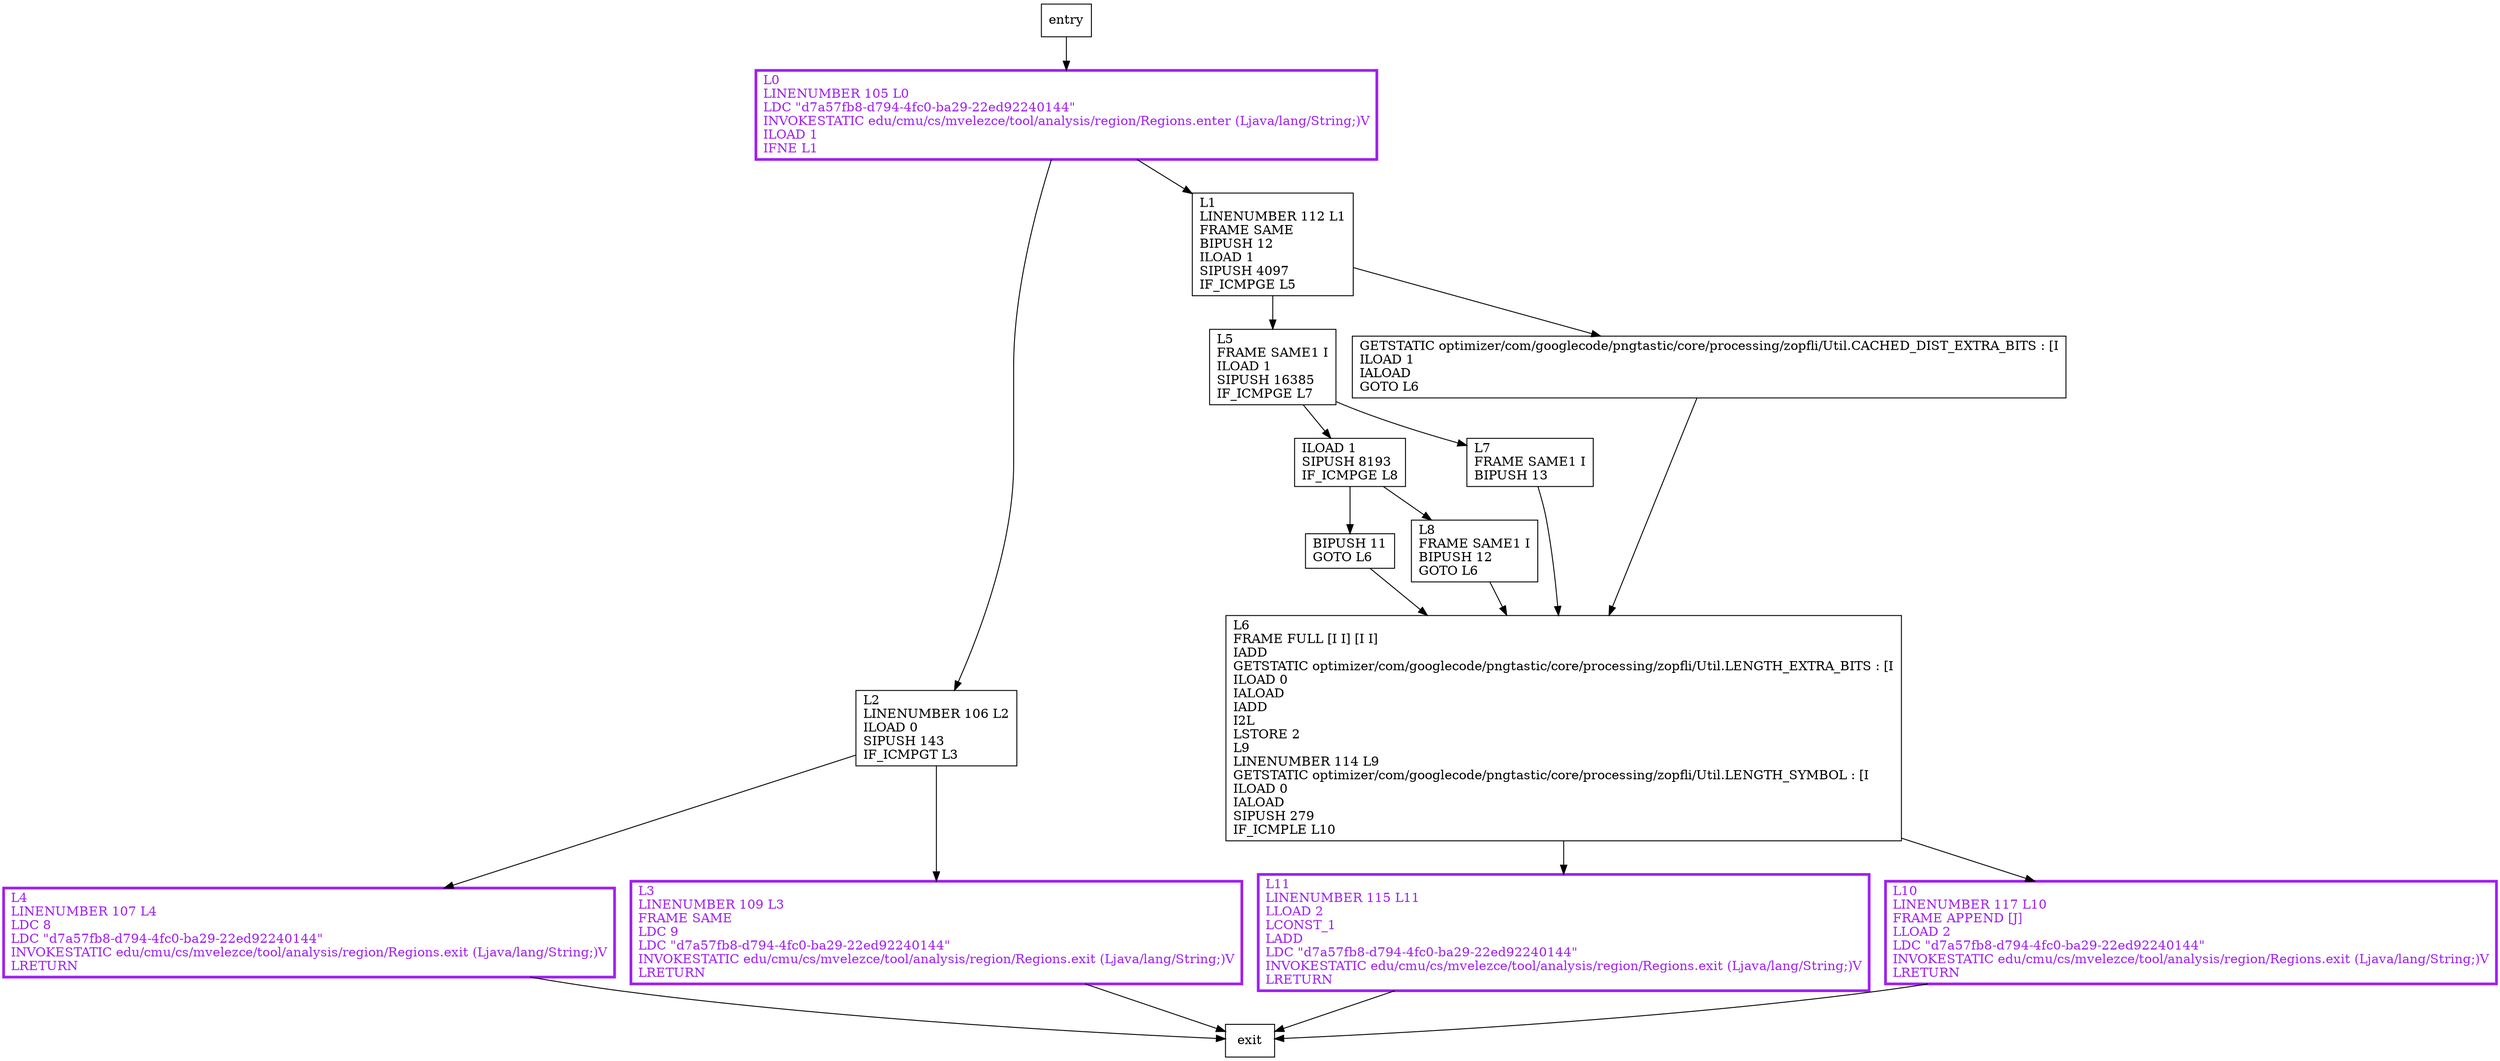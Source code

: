 digraph fixedCost {
node [shape=record];
890525812 [label="L5\lFRAME SAME1 I\lILOAD 1\lSIPUSH 16385\lIF_ICMPGE L7\l"];
1984954272 [label="L4\lLINENUMBER 107 L4\lLDC 8\lLDC \"d7a57fb8-d794-4fc0-ba29-22ed92240144\"\lINVOKESTATIC edu/cmu/cs/mvelezce/tool/analysis/region/Regions.exit (Ljava/lang/String;)V\lLRETURN\l"];
1226803249 [label="L0\lLINENUMBER 105 L0\lLDC \"d7a57fb8-d794-4fc0-ba29-22ed92240144\"\lINVOKESTATIC edu/cmu/cs/mvelezce/tool/analysis/region/Regions.enter (Ljava/lang/String;)V\lILOAD 1\lIFNE L1\l"];
1534279415 [label="L2\lLINENUMBER 106 L2\lILOAD 0\lSIPUSH 143\lIF_ICMPGT L3\l"];
42007293 [label="BIPUSH 11\lGOTO L6\l"];
347239869 [label="L11\lLINENUMBER 115 L11\lLLOAD 2\lLCONST_1\lLADD\lLDC \"d7a57fb8-d794-4fc0-ba29-22ed92240144\"\lINVOKESTATIC edu/cmu/cs/mvelezce/tool/analysis/region/Regions.exit (Ljava/lang/String;)V\lLRETURN\l"];
1763000764 [label="L1\lLINENUMBER 112 L1\lFRAME SAME\lBIPUSH 12\lILOAD 1\lSIPUSH 4097\lIF_ICMPGE L5\l"];
1134864869 [label="L3\lLINENUMBER 109 L3\lFRAME SAME\lLDC 9\lLDC \"d7a57fb8-d794-4fc0-ba29-22ed92240144\"\lINVOKESTATIC edu/cmu/cs/mvelezce/tool/analysis/region/Regions.exit (Ljava/lang/String;)V\lLRETURN\l"];
254041053 [label="ILOAD 1\lSIPUSH 8193\lIF_ICMPGE L8\l"];
2001882279 [label="GETSTATIC optimizer/com/googlecode/pngtastic/core/processing/zopfli/Util.CACHED_DIST_EXTRA_BITS : [I\lILOAD 1\lIALOAD\lGOTO L6\l"];
417621837 [label="L7\lFRAME SAME1 I\lBIPUSH 13\l"];
1794509290 [label="L8\lFRAME SAME1 I\lBIPUSH 12\lGOTO L6\l"];
299837481 [label="L6\lFRAME FULL [I I] [I I]\lIADD\lGETSTATIC optimizer/com/googlecode/pngtastic/core/processing/zopfli/Util.LENGTH_EXTRA_BITS : [I\lILOAD 0\lIALOAD\lIADD\lI2L\lLSTORE 2\lL9\lLINENUMBER 114 L9\lGETSTATIC optimizer/com/googlecode/pngtastic/core/processing/zopfli/Util.LENGTH_SYMBOL : [I\lILOAD 0\lIALOAD\lSIPUSH 279\lIF_ICMPLE L10\l"];
971324399 [label="L10\lLINENUMBER 117 L10\lFRAME APPEND [J]\lLLOAD 2\lLDC \"d7a57fb8-d794-4fc0-ba29-22ed92240144\"\lINVOKESTATIC edu/cmu/cs/mvelezce/tool/analysis/region/Regions.exit (Ljava/lang/String;)V\lLRETURN\l"];
entry;
exit;
890525812 -> 417621837;
890525812 -> 254041053;
1984954272 -> exit;
1226803249 -> 1534279415;
1226803249 -> 1763000764;
1534279415 -> 1984954272;
1534279415 -> 1134864869;
42007293 -> 299837481;
347239869 -> exit;
1763000764 -> 890525812;
1763000764 -> 2001882279;
1134864869 -> exit;
254041053 -> 1794509290;
254041053 -> 42007293;
entry -> 1226803249;
2001882279 -> 299837481;
417621837 -> 299837481;
1794509290 -> 299837481;
299837481 -> 347239869;
299837481 -> 971324399;
971324399 -> exit;
1984954272[fontcolor="purple", penwidth=3, color="purple"];
1226803249[fontcolor="purple", penwidth=3, color="purple"];
347239869[fontcolor="purple", penwidth=3, color="purple"];
1134864869[fontcolor="purple", penwidth=3, color="purple"];
971324399[fontcolor="purple", penwidth=3, color="purple"];
}
